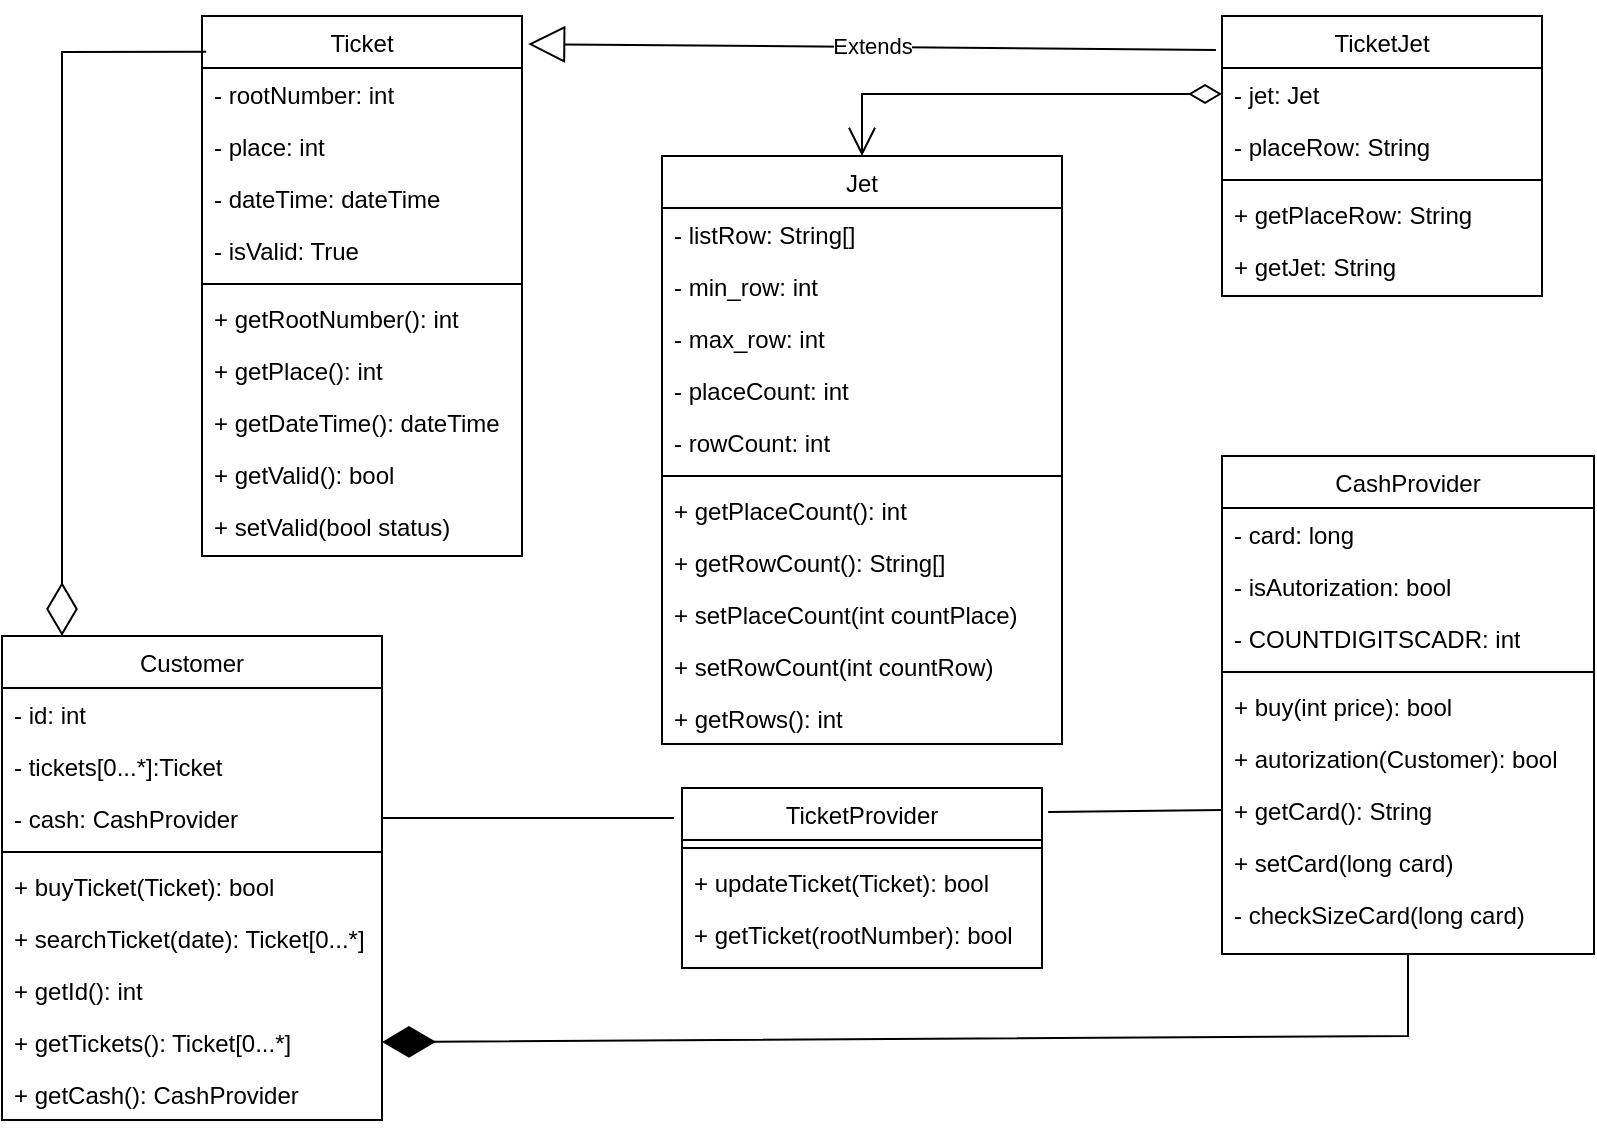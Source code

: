 <mxfile version="22.0.8" type="device">
  <diagram id="C5RBs43oDa-KdzZeNtuy" name="Page-1">
    <mxGraphModel dx="880" dy="434" grid="1" gridSize="10" guides="1" tooltips="1" connect="1" arrows="1" fold="1" page="1" pageScale="1" pageWidth="827" pageHeight="1169" math="0" shadow="0">
      <root>
        <mxCell id="WIyWlLk6GJQsqaUBKTNV-0" />
        <mxCell id="WIyWlLk6GJQsqaUBKTNV-1" parent="WIyWlLk6GJQsqaUBKTNV-0" />
        <mxCell id="zkfFHV4jXpPFQw0GAbJ--17" value="Ticket" style="swimlane;fontStyle=0;align=center;verticalAlign=top;childLayout=stackLayout;horizontal=1;startSize=26;horizontalStack=0;resizeParent=1;resizeLast=0;collapsible=1;marginBottom=0;rounded=0;shadow=0;strokeWidth=1;" parent="WIyWlLk6GJQsqaUBKTNV-1" vertex="1">
          <mxGeometry x="120" y="30" width="160" height="270" as="geometry">
            <mxRectangle x="320" y="130" width="160" height="26" as="alternateBounds" />
          </mxGeometry>
        </mxCell>
        <mxCell id="zkfFHV4jXpPFQw0GAbJ--18" value="- rootNumber: int" style="text;align=left;verticalAlign=top;spacingLeft=4;spacingRight=4;overflow=hidden;rotatable=0;points=[[0,0.5],[1,0.5]];portConstraint=eastwest;" parent="zkfFHV4jXpPFQw0GAbJ--17" vertex="1">
          <mxGeometry y="26" width="160" height="26" as="geometry" />
        </mxCell>
        <mxCell id="zkfFHV4jXpPFQw0GAbJ--19" value="- place: int" style="text;align=left;verticalAlign=top;spacingLeft=4;spacingRight=4;overflow=hidden;rotatable=0;points=[[0,0.5],[1,0.5]];portConstraint=eastwest;rounded=0;shadow=0;html=0;" parent="zkfFHV4jXpPFQw0GAbJ--17" vertex="1">
          <mxGeometry y="52" width="160" height="26" as="geometry" />
        </mxCell>
        <mxCell id="zkfFHV4jXpPFQw0GAbJ--20" value="- dateTime: dateTime" style="text;align=left;verticalAlign=top;spacingLeft=4;spacingRight=4;overflow=hidden;rotatable=0;points=[[0,0.5],[1,0.5]];portConstraint=eastwest;rounded=0;shadow=0;html=0;" parent="zkfFHV4jXpPFQw0GAbJ--17" vertex="1">
          <mxGeometry y="78" width="160" height="26" as="geometry" />
        </mxCell>
        <mxCell id="zkfFHV4jXpPFQw0GAbJ--21" value="- isValid: True" style="text;align=left;verticalAlign=top;spacingLeft=4;spacingRight=4;overflow=hidden;rotatable=0;points=[[0,0.5],[1,0.5]];portConstraint=eastwest;rounded=0;shadow=0;html=0;" parent="zkfFHV4jXpPFQw0GAbJ--17" vertex="1">
          <mxGeometry y="104" width="160" height="26" as="geometry" />
        </mxCell>
        <mxCell id="zkfFHV4jXpPFQw0GAbJ--23" value="" style="line;html=1;strokeWidth=1;align=left;verticalAlign=middle;spacingTop=-1;spacingLeft=3;spacingRight=3;rotatable=0;labelPosition=right;points=[];portConstraint=eastwest;" parent="zkfFHV4jXpPFQw0GAbJ--17" vertex="1">
          <mxGeometry y="130" width="160" height="8" as="geometry" />
        </mxCell>
        <mxCell id="zkfFHV4jXpPFQw0GAbJ--24" value="+ getRootNumber(): int" style="text;align=left;verticalAlign=top;spacingLeft=4;spacingRight=4;overflow=hidden;rotatable=0;points=[[0,0.5],[1,0.5]];portConstraint=eastwest;" parent="zkfFHV4jXpPFQw0GAbJ--17" vertex="1">
          <mxGeometry y="138" width="160" height="26" as="geometry" />
        </mxCell>
        <mxCell id="gADWjwa5ecV9Zx_0Usms-0" value="+ getPlace(): int" style="text;align=left;verticalAlign=top;spacingLeft=4;spacingRight=4;overflow=hidden;rotatable=0;points=[[0,0.5],[1,0.5]];portConstraint=eastwest;" parent="zkfFHV4jXpPFQw0GAbJ--17" vertex="1">
          <mxGeometry y="164" width="160" height="26" as="geometry" />
        </mxCell>
        <mxCell id="gADWjwa5ecV9Zx_0Usms-1" value="+ getDateTime(): dateTime" style="text;align=left;verticalAlign=top;spacingLeft=4;spacingRight=4;overflow=hidden;rotatable=0;points=[[0,0.5],[1,0.5]];portConstraint=eastwest;" parent="zkfFHV4jXpPFQw0GAbJ--17" vertex="1">
          <mxGeometry y="190" width="160" height="26" as="geometry" />
        </mxCell>
        <mxCell id="gADWjwa5ecV9Zx_0Usms-2" value="+ getValid(): bool" style="text;align=left;verticalAlign=top;spacingLeft=4;spacingRight=4;overflow=hidden;rotatable=0;points=[[0,0.5],[1,0.5]];portConstraint=eastwest;" parent="zkfFHV4jXpPFQw0GAbJ--17" vertex="1">
          <mxGeometry y="216" width="160" height="26" as="geometry" />
        </mxCell>
        <mxCell id="gADWjwa5ecV9Zx_0Usms-62" value="+ setValid(bool status)" style="text;align=left;verticalAlign=top;spacingLeft=4;spacingRight=4;overflow=hidden;rotatable=0;points=[[0,0.5],[1,0.5]];portConstraint=eastwest;" parent="zkfFHV4jXpPFQw0GAbJ--17" vertex="1">
          <mxGeometry y="242" width="160" height="26" as="geometry" />
        </mxCell>
        <mxCell id="gADWjwa5ecV9Zx_0Usms-3" value="TicketProvider" style="swimlane;fontStyle=0;align=center;verticalAlign=top;childLayout=stackLayout;horizontal=1;startSize=26;horizontalStack=0;resizeParent=1;resizeLast=0;collapsible=1;marginBottom=0;rounded=0;shadow=0;strokeWidth=1;" parent="WIyWlLk6GJQsqaUBKTNV-1" vertex="1">
          <mxGeometry x="360" y="416" width="180" height="90" as="geometry">
            <mxRectangle x="334" y="120" width="160" height="26" as="alternateBounds" />
          </mxGeometry>
        </mxCell>
        <mxCell id="gADWjwa5ecV9Zx_0Usms-8" value="" style="line;html=1;strokeWidth=1;align=left;verticalAlign=middle;spacingTop=-1;spacingLeft=3;spacingRight=3;rotatable=0;labelPosition=right;points=[];portConstraint=eastwest;" parent="gADWjwa5ecV9Zx_0Usms-3" vertex="1">
          <mxGeometry y="26" width="180" height="8" as="geometry" />
        </mxCell>
        <mxCell id="gADWjwa5ecV9Zx_0Usms-9" value="+ updateTicket(Ticket): bool" style="text;align=left;verticalAlign=top;spacingLeft=4;spacingRight=4;overflow=hidden;rotatable=0;points=[[0,0.5],[1,0.5]];portConstraint=eastwest;" parent="gADWjwa5ecV9Zx_0Usms-3" vertex="1">
          <mxGeometry y="34" width="180" height="26" as="geometry" />
        </mxCell>
        <mxCell id="gADWjwa5ecV9Zx_0Usms-10" value="+ getTicket(rootNumber): bool" style="text;align=left;verticalAlign=top;spacingLeft=4;spacingRight=4;overflow=hidden;rotatable=0;points=[[0,0.5],[1,0.5]];portConstraint=eastwest;" parent="gADWjwa5ecV9Zx_0Usms-3" vertex="1">
          <mxGeometry y="60" width="180" height="26" as="geometry" />
        </mxCell>
        <mxCell id="gADWjwa5ecV9Zx_0Usms-13" value="Customer" style="swimlane;fontStyle=0;align=center;verticalAlign=top;childLayout=stackLayout;horizontal=1;startSize=26;horizontalStack=0;resizeParent=1;resizeLast=0;collapsible=1;marginBottom=0;rounded=0;shadow=0;strokeWidth=1;" parent="WIyWlLk6GJQsqaUBKTNV-1" vertex="1">
          <mxGeometry x="20" y="340" width="190" height="242" as="geometry">
            <mxRectangle x="334" y="120" width="160" height="26" as="alternateBounds" />
          </mxGeometry>
        </mxCell>
        <mxCell id="gADWjwa5ecV9Zx_0Usms-14" value="- id: int" style="text;align=left;verticalAlign=top;spacingLeft=4;spacingRight=4;overflow=hidden;rotatable=0;points=[[0,0.5],[1,0.5]];portConstraint=eastwest;" parent="gADWjwa5ecV9Zx_0Usms-13" vertex="1">
          <mxGeometry y="26" width="190" height="26" as="geometry" />
        </mxCell>
        <mxCell id="gADWjwa5ecV9Zx_0Usms-15" value="- tickets[0...*]:Ticket" style="text;align=left;verticalAlign=top;spacingLeft=4;spacingRight=4;overflow=hidden;rotatable=0;points=[[0,0.5],[1,0.5]];portConstraint=eastwest;rounded=0;shadow=0;html=0;" parent="gADWjwa5ecV9Zx_0Usms-13" vertex="1">
          <mxGeometry y="52" width="190" height="26" as="geometry" />
        </mxCell>
        <mxCell id="gADWjwa5ecV9Zx_0Usms-16" value="- cash: CashProvider" style="text;align=left;verticalAlign=top;spacingLeft=4;spacingRight=4;overflow=hidden;rotatable=0;points=[[0,0.5],[1,0.5]];portConstraint=eastwest;rounded=0;shadow=0;html=0;" parent="gADWjwa5ecV9Zx_0Usms-13" vertex="1">
          <mxGeometry y="78" width="190" height="26" as="geometry" />
        </mxCell>
        <mxCell id="gADWjwa5ecV9Zx_0Usms-18" value="" style="line;html=1;strokeWidth=1;align=left;verticalAlign=middle;spacingTop=-1;spacingLeft=3;spacingRight=3;rotatable=0;labelPosition=right;points=[];portConstraint=eastwest;" parent="gADWjwa5ecV9Zx_0Usms-13" vertex="1">
          <mxGeometry y="104" width="190" height="8" as="geometry" />
        </mxCell>
        <mxCell id="gADWjwa5ecV9Zx_0Usms-19" value="+ buyTicket(Ticket): bool" style="text;align=left;verticalAlign=top;spacingLeft=4;spacingRight=4;overflow=hidden;rotatable=0;points=[[0,0.5],[1,0.5]];portConstraint=eastwest;" parent="gADWjwa5ecV9Zx_0Usms-13" vertex="1">
          <mxGeometry y="112" width="190" height="26" as="geometry" />
        </mxCell>
        <mxCell id="gADWjwa5ecV9Zx_0Usms-20" value="+ searchTicket(date): Ticket[0...*]" style="text;align=left;verticalAlign=top;spacingLeft=4;spacingRight=4;overflow=hidden;rotatable=0;points=[[0,0.5],[1,0.5]];portConstraint=eastwest;" parent="gADWjwa5ecV9Zx_0Usms-13" vertex="1">
          <mxGeometry y="138" width="190" height="26" as="geometry" />
        </mxCell>
        <mxCell id="gADWjwa5ecV9Zx_0Usms-21" value="+ getId(): int" style="text;align=left;verticalAlign=top;spacingLeft=4;spacingRight=4;overflow=hidden;rotatable=0;points=[[0,0.5],[1,0.5]];portConstraint=eastwest;" parent="gADWjwa5ecV9Zx_0Usms-13" vertex="1">
          <mxGeometry y="164" width="190" height="26" as="geometry" />
        </mxCell>
        <mxCell id="gADWjwa5ecV9Zx_0Usms-23" value="+ getTickets(): Ticket[0...*]" style="text;align=left;verticalAlign=top;spacingLeft=4;spacingRight=4;overflow=hidden;rotatable=0;points=[[0,0.5],[1,0.5]];portConstraint=eastwest;" parent="gADWjwa5ecV9Zx_0Usms-13" vertex="1">
          <mxGeometry y="190" width="190" height="26" as="geometry" />
        </mxCell>
        <mxCell id="gADWjwa5ecV9Zx_0Usms-24" value="+ getCash(): CashProvider" style="text;align=left;verticalAlign=top;spacingLeft=4;spacingRight=4;overflow=hidden;rotatable=0;points=[[0,0.5],[1,0.5]];portConstraint=eastwest;" parent="gADWjwa5ecV9Zx_0Usms-13" vertex="1">
          <mxGeometry y="216" width="190" height="26" as="geometry" />
        </mxCell>
        <mxCell id="gADWjwa5ecV9Zx_0Usms-25" value="CashProvider" style="swimlane;fontStyle=0;align=center;verticalAlign=top;childLayout=stackLayout;horizontal=1;startSize=26;horizontalStack=0;resizeParent=1;resizeLast=0;collapsible=1;marginBottom=0;rounded=0;shadow=0;strokeWidth=1;" parent="WIyWlLk6GJQsqaUBKTNV-1" vertex="1">
          <mxGeometry x="630" y="250" width="186" height="249" as="geometry">
            <mxRectangle x="334" y="120" width="160" height="26" as="alternateBounds" />
          </mxGeometry>
        </mxCell>
        <mxCell id="gADWjwa5ecV9Zx_0Usms-28" value="- card: long" style="text;align=left;verticalAlign=top;spacingLeft=4;spacingRight=4;overflow=hidden;rotatable=0;points=[[0,0.5],[1,0.5]];portConstraint=eastwest;rounded=0;shadow=0;html=0;" parent="gADWjwa5ecV9Zx_0Usms-25" vertex="1">
          <mxGeometry y="26" width="186" height="26" as="geometry" />
        </mxCell>
        <mxCell id="gADWjwa5ecV9Zx_0Usms-29" value="- isAutorization: bool" style="text;align=left;verticalAlign=top;spacingLeft=4;spacingRight=4;overflow=hidden;rotatable=0;points=[[0,0.5],[1,0.5]];portConstraint=eastwest;rounded=0;shadow=0;html=0;" parent="gADWjwa5ecV9Zx_0Usms-25" vertex="1">
          <mxGeometry y="52" width="186" height="26" as="geometry" />
        </mxCell>
        <mxCell id="tragnZIn1T5WwYVE1aOk-21" value="-&amp;nbsp;COUNTDIGITSCADR: int" style="text;strokeColor=none;fillColor=none;align=left;verticalAlign=top;spacingLeft=4;spacingRight=4;overflow=hidden;rotatable=0;points=[[0,0.5],[1,0.5]];portConstraint=eastwest;whiteSpace=wrap;html=1;" parent="gADWjwa5ecV9Zx_0Usms-25" vertex="1">
          <mxGeometry y="78" width="186" height="26" as="geometry" />
        </mxCell>
        <mxCell id="gADWjwa5ecV9Zx_0Usms-30" value="" style="line;html=1;strokeWidth=1;align=left;verticalAlign=middle;spacingTop=-1;spacingLeft=3;spacingRight=3;rotatable=0;labelPosition=right;points=[];portConstraint=eastwest;" parent="gADWjwa5ecV9Zx_0Usms-25" vertex="1">
          <mxGeometry y="104" width="186" height="8" as="geometry" />
        </mxCell>
        <mxCell id="gADWjwa5ecV9Zx_0Usms-31" value="+ buy(int price): bool" style="text;align=left;verticalAlign=top;spacingLeft=4;spacingRight=4;overflow=hidden;rotatable=0;points=[[0,0.5],[1,0.5]];portConstraint=eastwest;" parent="gADWjwa5ecV9Zx_0Usms-25" vertex="1">
          <mxGeometry y="112" width="186" height="26" as="geometry" />
        </mxCell>
        <mxCell id="gADWjwa5ecV9Zx_0Usms-32" value="+ autorization(Customer): bool" style="text;align=left;verticalAlign=top;spacingLeft=4;spacingRight=4;overflow=hidden;rotatable=0;points=[[0,0.5],[1,0.5]];portConstraint=eastwest;" parent="gADWjwa5ecV9Zx_0Usms-25" vertex="1">
          <mxGeometry y="138" width="186" height="26" as="geometry" />
        </mxCell>
        <mxCell id="gADWjwa5ecV9Zx_0Usms-33" value="+ getCard(): String" style="text;align=left;verticalAlign=top;spacingLeft=4;spacingRight=4;overflow=hidden;rotatable=0;points=[[0,0.5],[1,0.5]];portConstraint=eastwest;" parent="gADWjwa5ecV9Zx_0Usms-25" vertex="1">
          <mxGeometry y="164" width="186" height="26" as="geometry" />
        </mxCell>
        <mxCell id="gADWjwa5ecV9Zx_0Usms-34" value="+ setCard(long card)" style="text;align=left;verticalAlign=top;spacingLeft=4;spacingRight=4;overflow=hidden;rotatable=0;points=[[0,0.5],[1,0.5]];portConstraint=eastwest;" parent="gADWjwa5ecV9Zx_0Usms-25" vertex="1">
          <mxGeometry y="190" width="186" height="26" as="geometry" />
        </mxCell>
        <mxCell id="tragnZIn1T5WwYVE1aOk-0" value="- checkSizeCard(long card)" style="text;align=left;verticalAlign=top;spacingLeft=4;spacingRight=4;overflow=hidden;rotatable=0;points=[[0,0.5],[1,0.5]];portConstraint=eastwest;" parent="gADWjwa5ecV9Zx_0Usms-25" vertex="1">
          <mxGeometry y="216" width="186" height="26" as="geometry" />
        </mxCell>
        <mxCell id="gADWjwa5ecV9Zx_0Usms-36" value="" style="endArrow=diamondThin;endFill=0;endSize=24;html=1;rounded=0;exitX=0.013;exitY=0.066;exitDx=0;exitDy=0;exitPerimeter=0;" parent="WIyWlLk6GJQsqaUBKTNV-1" source="zkfFHV4jXpPFQw0GAbJ--17" edge="1">
          <mxGeometry width="160" relative="1" as="geometry">
            <mxPoint x="90" y="150" as="sourcePoint" />
            <mxPoint x="50" y="340" as="targetPoint" />
            <Array as="points">
              <mxPoint x="50" y="48" />
              <mxPoint x="50" y="300" />
            </Array>
          </mxGeometry>
        </mxCell>
        <mxCell id="gADWjwa5ecV9Zx_0Usms-38" value="" style="endArrow=none;html=1;rounded=0;exitX=1;exitY=0.5;exitDx=0;exitDy=0;entryX=-0.022;entryY=0.167;entryDx=0;entryDy=0;entryPerimeter=0;" parent="WIyWlLk6GJQsqaUBKTNV-1" source="gADWjwa5ecV9Zx_0Usms-16" target="gADWjwa5ecV9Zx_0Usms-3" edge="1">
          <mxGeometry width="50" height="50" relative="1" as="geometry">
            <mxPoint x="399" y="410" as="sourcePoint" />
            <mxPoint x="300" y="441" as="targetPoint" />
          </mxGeometry>
        </mxCell>
        <mxCell id="gADWjwa5ecV9Zx_0Usms-39" value="Jet" style="swimlane;fontStyle=0;align=center;verticalAlign=top;childLayout=stackLayout;horizontal=1;startSize=26;horizontalStack=0;resizeParent=1;resizeLast=0;collapsible=1;marginBottom=0;rounded=0;shadow=0;strokeWidth=1;" parent="WIyWlLk6GJQsqaUBKTNV-1" vertex="1">
          <mxGeometry x="350" y="100" width="200" height="294" as="geometry">
            <mxRectangle x="334" y="120" width="160" height="26" as="alternateBounds" />
          </mxGeometry>
        </mxCell>
        <mxCell id="gADWjwa5ecV9Zx_0Usms-58" value="- listRow: String[]" style="text;align=left;verticalAlign=top;spacingLeft=4;spacingRight=4;overflow=hidden;rotatable=0;points=[[0,0.5],[1,0.5]];portConstraint=eastwest;" parent="gADWjwa5ecV9Zx_0Usms-39" vertex="1">
          <mxGeometry y="26" width="200" height="26" as="geometry" />
        </mxCell>
        <mxCell id="tragnZIn1T5WwYVE1aOk-22" value="- min_row: int" style="text;align=left;verticalAlign=top;spacingLeft=4;spacingRight=4;overflow=hidden;rotatable=0;points=[[0,0.5],[1,0.5]];portConstraint=eastwest;" parent="gADWjwa5ecV9Zx_0Usms-39" vertex="1">
          <mxGeometry y="52" width="200" height="26" as="geometry" />
        </mxCell>
        <mxCell id="tragnZIn1T5WwYVE1aOk-24" value="- max_row: int" style="text;align=left;verticalAlign=top;spacingLeft=4;spacingRight=4;overflow=hidden;rotatable=0;points=[[0,0.5],[1,0.5]];portConstraint=eastwest;" parent="gADWjwa5ecV9Zx_0Usms-39" vertex="1">
          <mxGeometry y="78" width="200" height="26" as="geometry" />
        </mxCell>
        <mxCell id="tragnZIn1T5WwYVE1aOk-23" value="- placeCount: int" style="text;align=left;verticalAlign=top;spacingLeft=4;spacingRight=4;overflow=hidden;rotatable=0;points=[[0,0.5],[1,0.5]];portConstraint=eastwest;" parent="gADWjwa5ecV9Zx_0Usms-39" vertex="1">
          <mxGeometry y="104" width="200" height="26" as="geometry" />
        </mxCell>
        <mxCell id="gADWjwa5ecV9Zx_0Usms-54" value="- rowCount: int" style="text;align=left;verticalAlign=top;spacingLeft=4;spacingRight=4;overflow=hidden;rotatable=0;points=[[0,0.5],[1,0.5]];portConstraint=eastwest;" parent="gADWjwa5ecV9Zx_0Usms-39" vertex="1">
          <mxGeometry y="130" width="200" height="26" as="geometry" />
        </mxCell>
        <mxCell id="gADWjwa5ecV9Zx_0Usms-44" value="" style="line;html=1;strokeWidth=1;align=left;verticalAlign=middle;spacingTop=-1;spacingLeft=3;spacingRight=3;rotatable=0;labelPosition=right;points=[];portConstraint=eastwest;" parent="gADWjwa5ecV9Zx_0Usms-39" vertex="1">
          <mxGeometry y="156" width="200" height="8" as="geometry" />
        </mxCell>
        <mxCell id="gADWjwa5ecV9Zx_0Usms-45" value="+ getPlaceCount(): int" style="text;align=left;verticalAlign=top;spacingLeft=4;spacingRight=4;overflow=hidden;rotatable=0;points=[[0,0.5],[1,0.5]];portConstraint=eastwest;" parent="gADWjwa5ecV9Zx_0Usms-39" vertex="1">
          <mxGeometry y="164" width="200" height="26" as="geometry" />
        </mxCell>
        <mxCell id="tragnZIn1T5WwYVE1aOk-25" value="+ getRowCount(): String[]" style="text;align=left;verticalAlign=top;spacingLeft=4;spacingRight=4;overflow=hidden;rotatable=0;points=[[0,0.5],[1,0.5]];portConstraint=eastwest;" parent="gADWjwa5ecV9Zx_0Usms-39" vertex="1">
          <mxGeometry y="190" width="200" height="26" as="geometry" />
        </mxCell>
        <mxCell id="gADWjwa5ecV9Zx_0Usms-56" value="+ setPlaceCount(int countPlace)" style="text;align=left;verticalAlign=top;spacingLeft=4;spacingRight=4;overflow=hidden;rotatable=0;points=[[0,0.5],[1,0.5]];portConstraint=eastwest;" parent="gADWjwa5ecV9Zx_0Usms-39" vertex="1">
          <mxGeometry y="216" width="200" height="26" as="geometry" />
        </mxCell>
        <mxCell id="gADWjwa5ecV9Zx_0Usms-60" value="+ setRowCount(int countRow)" style="text;align=left;verticalAlign=top;spacingLeft=4;spacingRight=4;overflow=hidden;rotatable=0;points=[[0,0.5],[1,0.5]];portConstraint=eastwest;" parent="gADWjwa5ecV9Zx_0Usms-39" vertex="1">
          <mxGeometry y="242" width="200" height="26" as="geometry" />
        </mxCell>
        <mxCell id="tragnZIn1T5WwYVE1aOk-26" value="+ getRows(): int" style="text;align=left;verticalAlign=top;spacingLeft=4;spacingRight=4;overflow=hidden;rotatable=0;points=[[0,0.5],[1,0.5]];portConstraint=eastwest;" parent="gADWjwa5ecV9Zx_0Usms-39" vertex="1">
          <mxGeometry y="268" width="200" height="26" as="geometry" />
        </mxCell>
        <mxCell id="tragnZIn1T5WwYVE1aOk-1" value="TicketJet" style="swimlane;fontStyle=0;align=center;verticalAlign=top;childLayout=stackLayout;horizontal=1;startSize=26;horizontalStack=0;resizeParent=1;resizeLast=0;collapsible=1;marginBottom=0;rounded=0;shadow=0;strokeWidth=1;" parent="WIyWlLk6GJQsqaUBKTNV-1" vertex="1">
          <mxGeometry x="630" y="30" width="160" height="140" as="geometry">
            <mxRectangle x="320" y="130" width="160" height="26" as="alternateBounds" />
          </mxGeometry>
        </mxCell>
        <mxCell id="tragnZIn1T5WwYVE1aOk-2" value="- jet: Jet" style="text;align=left;verticalAlign=top;spacingLeft=4;spacingRight=4;overflow=hidden;rotatable=0;points=[[0,0.5],[1,0.5]];portConstraint=eastwest;" parent="tragnZIn1T5WwYVE1aOk-1" vertex="1">
          <mxGeometry y="26" width="160" height="26" as="geometry" />
        </mxCell>
        <mxCell id="tragnZIn1T5WwYVE1aOk-3" value="- placeRow: String" style="text;align=left;verticalAlign=top;spacingLeft=4;spacingRight=4;overflow=hidden;rotatable=0;points=[[0,0.5],[1,0.5]];portConstraint=eastwest;rounded=0;shadow=0;html=0;" parent="tragnZIn1T5WwYVE1aOk-1" vertex="1">
          <mxGeometry y="52" width="160" height="26" as="geometry" />
        </mxCell>
        <mxCell id="tragnZIn1T5WwYVE1aOk-6" value="" style="line;html=1;strokeWidth=1;align=left;verticalAlign=middle;spacingTop=-1;spacingLeft=3;spacingRight=3;rotatable=0;labelPosition=right;points=[];portConstraint=eastwest;" parent="tragnZIn1T5WwYVE1aOk-1" vertex="1">
          <mxGeometry y="78" width="160" height="8" as="geometry" />
        </mxCell>
        <mxCell id="tragnZIn1T5WwYVE1aOk-7" value="+ getPlaceRow: String" style="text;align=left;verticalAlign=top;spacingLeft=4;spacingRight=4;overflow=hidden;rotatable=0;points=[[0,0.5],[1,0.5]];portConstraint=eastwest;" parent="tragnZIn1T5WwYVE1aOk-1" vertex="1">
          <mxGeometry y="86" width="160" height="26" as="geometry" />
        </mxCell>
        <mxCell id="tragnZIn1T5WwYVE1aOk-8" value="+ getJet: String" style="text;align=left;verticalAlign=top;spacingLeft=4;spacingRight=4;overflow=hidden;rotatable=0;points=[[0,0.5],[1,0.5]];portConstraint=eastwest;" parent="tragnZIn1T5WwYVE1aOk-1" vertex="1">
          <mxGeometry y="112" width="160" height="26" as="geometry" />
        </mxCell>
        <mxCell id="tragnZIn1T5WwYVE1aOk-27" value="Extends" style="endArrow=block;endSize=16;endFill=0;html=1;rounded=0;entryX=1.019;entryY=0.052;entryDx=0;entryDy=0;entryPerimeter=0;exitX=-0.019;exitY=0.121;exitDx=0;exitDy=0;exitPerimeter=0;" parent="WIyWlLk6GJQsqaUBKTNV-1" source="tragnZIn1T5WwYVE1aOk-1" target="zkfFHV4jXpPFQw0GAbJ--17" edge="1">
          <mxGeometry width="160" relative="1" as="geometry">
            <mxPoint x="600" y="44" as="sourcePoint" />
            <mxPoint x="490" y="160" as="targetPoint" />
          </mxGeometry>
        </mxCell>
        <mxCell id="tragnZIn1T5WwYVE1aOk-29" value="" style="endArrow=open;html=1;endSize=12;startArrow=diamondThin;startSize=14;startFill=0;edgeStyle=orthogonalEdgeStyle;align=left;verticalAlign=bottom;rounded=0;exitX=0;exitY=0.5;exitDx=0;exitDy=0;" parent="WIyWlLk6GJQsqaUBKTNV-1" source="tragnZIn1T5WwYVE1aOk-2" target="gADWjwa5ecV9Zx_0Usms-39" edge="1">
          <mxGeometry x="-1" y="3" relative="1" as="geometry">
            <mxPoint x="594" y="69" as="sourcePoint" />
            <mxPoint x="414" y="100" as="targetPoint" />
            <mxPoint as="offset" />
          </mxGeometry>
        </mxCell>
        <mxCell id="tragnZIn1T5WwYVE1aOk-30" value="" style="endArrow=diamondThin;endFill=1;endSize=24;html=1;rounded=0;entryX=1;entryY=0.5;entryDx=0;entryDy=0;exitX=0.5;exitY=1;exitDx=0;exitDy=0;" parent="WIyWlLk6GJQsqaUBKTNV-1" source="gADWjwa5ecV9Zx_0Usms-25" target="gADWjwa5ecV9Zx_0Usms-23" edge="1">
          <mxGeometry width="160" relative="1" as="geometry">
            <mxPoint x="330" y="560" as="sourcePoint" />
            <mxPoint x="490" y="560" as="targetPoint" />
            <Array as="points">
              <mxPoint x="723" y="540" />
            </Array>
          </mxGeometry>
        </mxCell>
        <mxCell id="4AsuhwQN7uwcA8LM-03n-0" value="" style="endArrow=none;html=1;rounded=0;entryX=0;entryY=0.5;entryDx=0;entryDy=0;exitX=1.017;exitY=0.133;exitDx=0;exitDy=0;exitPerimeter=0;" edge="1" parent="WIyWlLk6GJQsqaUBKTNV-1" source="gADWjwa5ecV9Zx_0Usms-3" target="gADWjwa5ecV9Zx_0Usms-33">
          <mxGeometry width="50" height="50" relative="1" as="geometry">
            <mxPoint x="550" y="466" as="sourcePoint" />
            <mxPoint x="600" y="416" as="targetPoint" />
          </mxGeometry>
        </mxCell>
      </root>
    </mxGraphModel>
  </diagram>
</mxfile>
